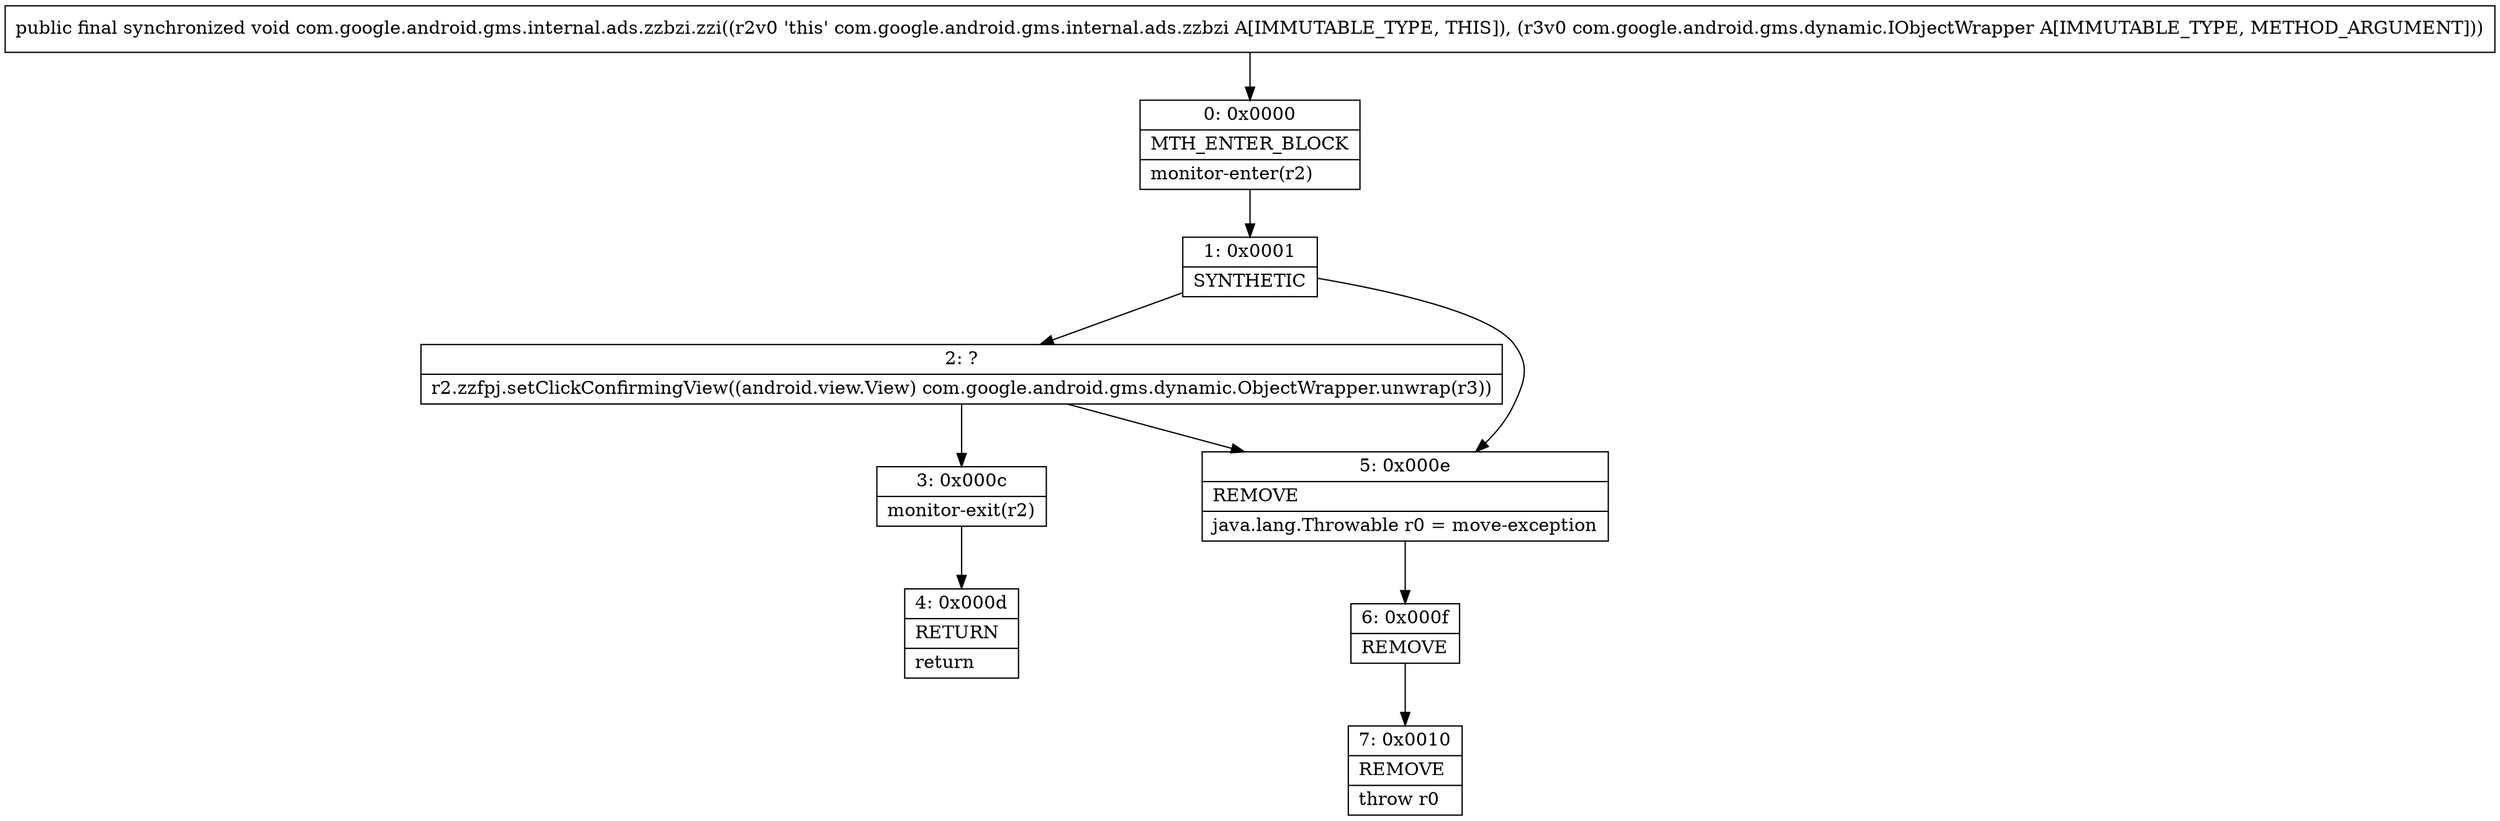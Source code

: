 digraph "CFG forcom.google.android.gms.internal.ads.zzbzi.zzi(Lcom\/google\/android\/gms\/dynamic\/IObjectWrapper;)V" {
Node_0 [shape=record,label="{0\:\ 0x0000|MTH_ENTER_BLOCK\l|monitor\-enter(r2)\l}"];
Node_1 [shape=record,label="{1\:\ 0x0001|SYNTHETIC\l}"];
Node_2 [shape=record,label="{2\:\ ?|r2.zzfpj.setClickConfirmingView((android.view.View) com.google.android.gms.dynamic.ObjectWrapper.unwrap(r3))\l}"];
Node_3 [shape=record,label="{3\:\ 0x000c|monitor\-exit(r2)\l}"];
Node_4 [shape=record,label="{4\:\ 0x000d|RETURN\l|return\l}"];
Node_5 [shape=record,label="{5\:\ 0x000e|REMOVE\l|java.lang.Throwable r0 = move\-exception\l}"];
Node_6 [shape=record,label="{6\:\ 0x000f|REMOVE\l}"];
Node_7 [shape=record,label="{7\:\ 0x0010|REMOVE\l|throw r0\l}"];
MethodNode[shape=record,label="{public final synchronized void com.google.android.gms.internal.ads.zzbzi.zzi((r2v0 'this' com.google.android.gms.internal.ads.zzbzi A[IMMUTABLE_TYPE, THIS]), (r3v0 com.google.android.gms.dynamic.IObjectWrapper A[IMMUTABLE_TYPE, METHOD_ARGUMENT])) }"];
MethodNode -> Node_0;
Node_0 -> Node_1;
Node_1 -> Node_2;
Node_1 -> Node_5;
Node_2 -> Node_3;
Node_2 -> Node_5;
Node_3 -> Node_4;
Node_5 -> Node_6;
Node_6 -> Node_7;
}


